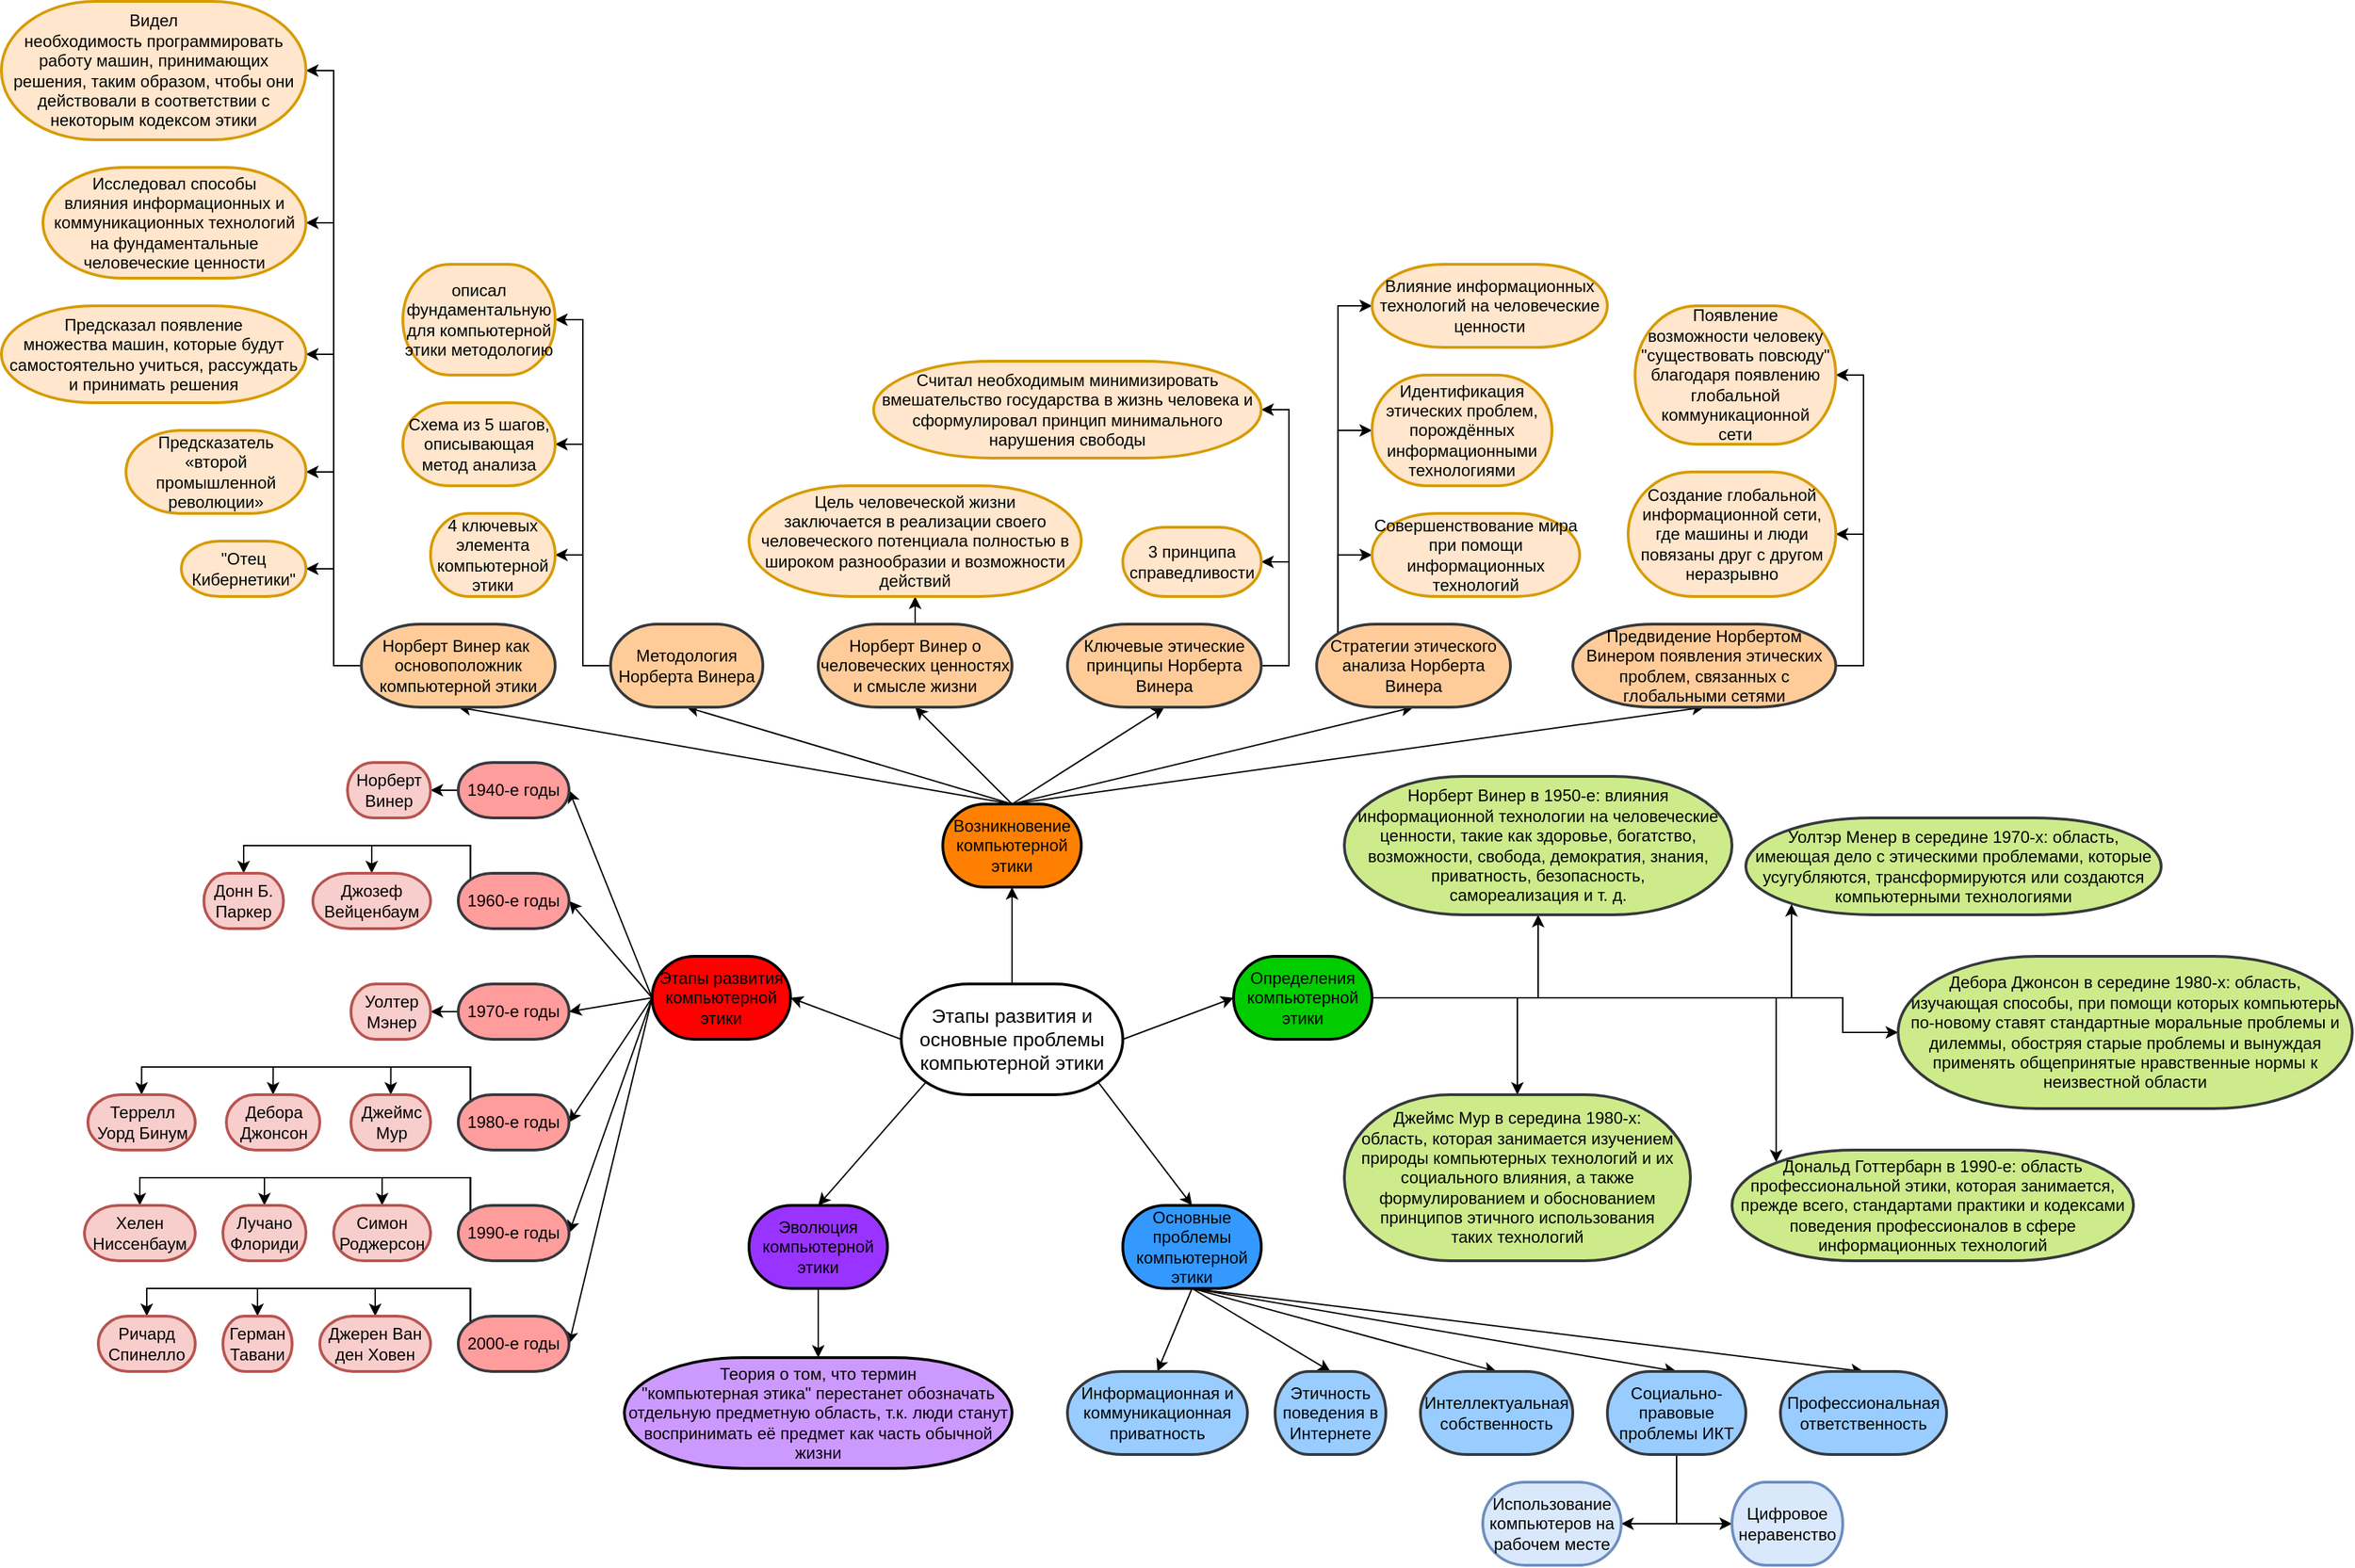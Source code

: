 <mxfile type="github" version="12.4.3" pages="1">
  <diagram id="Xce3-qtlXA6PK7jgvRLK" name="Page-1">
    <mxGraphModel grid="1" dx="3118" dy="2120" gridSize="10" guides="1" tooltips="1" connect="1" arrows="1" fold="1" page="1" pageScale="1" pageWidth="2336" pageHeight="1654" math="0" shadow="0">
      <root>
        <mxCell id="0"/>
        <mxCell id="1" parent="0"/>
        <mxCell id="m4HbFXniarb6c-HBJ8Ap-7" parent="1" style="rounded=0;orthogonalLoop=1;jettySize=auto;html=1;exitX=1;exitY=0.5;exitDx=0;exitDy=0;exitPerimeter=0;entryX=0;entryY=0.5;entryDx=0;entryDy=0;entryPerimeter=0;" target="m4HbFXniarb6c-HBJ8Ap-4" source="m4HbFXniarb6c-HBJ8Ap-1" edge="1">
          <mxGeometry as="geometry" relative="1"/>
        </mxCell>
        <mxCell id="m4HbFXniarb6c-HBJ8Ap-8" parent="1" style="edgeStyle=none;rounded=0;orthogonalLoop=1;jettySize=auto;html=1;exitX=0.89;exitY=0.89;exitDx=0;exitDy=0;exitPerimeter=0;entryX=0.5;entryY=0;entryDx=0;entryDy=0;entryPerimeter=0;" target="m4HbFXniarb6c-HBJ8Ap-6" source="m4HbFXniarb6c-HBJ8Ap-1" edge="1">
          <mxGeometry as="geometry" relative="1"/>
        </mxCell>
        <mxCell id="m4HbFXniarb6c-HBJ8Ap-9" parent="1" style="edgeStyle=none;rounded=0;orthogonalLoop=1;jettySize=auto;html=1;exitX=0.11;exitY=0.89;exitDx=0;exitDy=0;exitPerimeter=0;entryX=0.5;entryY=0;entryDx=0;entryDy=0;entryPerimeter=0;" target="m4HbFXniarb6c-HBJ8Ap-5" source="m4HbFXniarb6c-HBJ8Ap-1" edge="1">
          <mxGeometry as="geometry" relative="1"/>
        </mxCell>
        <mxCell id="m4HbFXniarb6c-HBJ8Ap-10" parent="1" style="edgeStyle=none;rounded=0;orthogonalLoop=1;jettySize=auto;html=1;exitX=0;exitY=0.5;exitDx=0;exitDy=0;exitPerimeter=0;entryX=1;entryY=0.5;entryDx=0;entryDy=0;entryPerimeter=0;" target="m4HbFXniarb6c-HBJ8Ap-3" source="m4HbFXniarb6c-HBJ8Ap-1" edge="1">
          <mxGeometry as="geometry" relative="1"/>
        </mxCell>
        <mxCell id="m4HbFXniarb6c-HBJ8Ap-11" parent="1" style="edgeStyle=none;rounded=0;orthogonalLoop=1;jettySize=auto;html=1;exitX=0.5;exitY=0;exitDx=0;exitDy=0;exitPerimeter=0;entryX=0.5;entryY=1;entryDx=0;entryDy=0;entryPerimeter=0;" target="m4HbFXniarb6c-HBJ8Ap-2" source="m4HbFXniarb6c-HBJ8Ap-1" edge="1">
          <mxGeometry as="geometry" relative="1"/>
        </mxCell>
        <mxCell id="m4HbFXniarb6c-HBJ8Ap-1" value="&lt;font style=&quot;font-size: 14px&quot;&gt;Этапы развития и основные проблемы компьютерной этики&lt;/font&gt;" parent="1" vertex="1" style="strokeWidth=2;html=1;shape=mxgraph.flowchart.terminator;whiteSpace=wrap;">
          <mxGeometry as="geometry" height="80" width="160" y="160" x="320"/>
        </mxCell>
        <mxCell id="m4HbFXniarb6c-HBJ8Ap-31" parent="1" style="edgeStyle=none;rounded=0;orthogonalLoop=1;jettySize=auto;html=1;exitX=0.5;exitY=0;exitDx=0;exitDy=0;exitPerimeter=0;entryX=0.5;entryY=1;entryDx=0;entryDy=0;entryPerimeter=0;" target="m4HbFXniarb6c-HBJ8Ap-30" source="m4HbFXniarb6c-HBJ8Ap-2" edge="1">
          <mxGeometry as="geometry" relative="1"/>
        </mxCell>
        <mxCell id="m4HbFXniarb6c-HBJ8Ap-32" parent="1" style="edgeStyle=none;rounded=0;orthogonalLoop=1;jettySize=auto;html=1;exitX=0.5;exitY=0;exitDx=0;exitDy=0;exitPerimeter=0;entryX=0.5;entryY=1;entryDx=0;entryDy=0;entryPerimeter=0;" target="m4HbFXniarb6c-HBJ8Ap-25" source="m4HbFXniarb6c-HBJ8Ap-2" edge="1">
          <mxGeometry as="geometry" relative="1"/>
        </mxCell>
        <mxCell id="m4HbFXniarb6c-HBJ8Ap-33" parent="1" style="edgeStyle=none;rounded=0;orthogonalLoop=1;jettySize=auto;html=1;exitX=0.5;exitY=0;exitDx=0;exitDy=0;exitPerimeter=0;entryX=0.5;entryY=1;entryDx=0;entryDy=0;entryPerimeter=0;" target="m4HbFXniarb6c-HBJ8Ap-26" source="m4HbFXniarb6c-HBJ8Ap-2" edge="1">
          <mxGeometry as="geometry" relative="1"/>
        </mxCell>
        <mxCell id="m4HbFXniarb6c-HBJ8Ap-34" parent="1" style="edgeStyle=none;rounded=0;orthogonalLoop=1;jettySize=auto;html=1;exitX=0.5;exitY=0;exitDx=0;exitDy=0;exitPerimeter=0;entryX=0.5;entryY=1;entryDx=0;entryDy=0;entryPerimeter=0;" target="m4HbFXniarb6c-HBJ8Ap-27" source="m4HbFXniarb6c-HBJ8Ap-2" edge="1">
          <mxGeometry as="geometry" relative="1"/>
        </mxCell>
        <mxCell id="m4HbFXniarb6c-HBJ8Ap-35" parent="1" style="edgeStyle=none;rounded=0;orthogonalLoop=1;jettySize=auto;html=1;exitX=0.5;exitY=0;exitDx=0;exitDy=0;exitPerimeter=0;entryX=0.5;entryY=1;entryDx=0;entryDy=0;entryPerimeter=0;" target="m4HbFXniarb6c-HBJ8Ap-28" source="m4HbFXniarb6c-HBJ8Ap-2" edge="1">
          <mxGeometry as="geometry" relative="1"/>
        </mxCell>
        <mxCell id="m4HbFXniarb6c-HBJ8Ap-36" parent="1" style="edgeStyle=none;rounded=0;orthogonalLoop=1;jettySize=auto;html=1;exitX=0.5;exitY=0;exitDx=0;exitDy=0;exitPerimeter=0;entryX=0.5;entryY=1;entryDx=0;entryDy=0;entryPerimeter=0;" target="m4HbFXniarb6c-HBJ8Ap-29" source="m4HbFXniarb6c-HBJ8Ap-2" edge="1">
          <mxGeometry as="geometry" relative="1"/>
        </mxCell>
        <mxCell id="m4HbFXniarb6c-HBJ8Ap-2" value="Возникновение компьютерной этики" parent="1" vertex="1" style="strokeWidth=2;html=1;shape=mxgraph.flowchart.terminator;whiteSpace=wrap;fillColor=#FF8000;">
          <mxGeometry as="geometry" height="60" width="100" y="30" x="350"/>
        </mxCell>
        <mxCell id="m4HbFXniarb6c-HBJ8Ap-19" parent="1" style="edgeStyle=none;rounded=0;orthogonalLoop=1;jettySize=auto;html=1;exitX=0;exitY=0.5;exitDx=0;exitDy=0;exitPerimeter=0;entryX=1;entryY=0.5;entryDx=0;entryDy=0;entryPerimeter=0;" target="m4HbFXniarb6c-HBJ8Ap-15" source="m4HbFXniarb6c-HBJ8Ap-3" edge="1">
          <mxGeometry as="geometry" relative="1"/>
        </mxCell>
        <mxCell id="m4HbFXniarb6c-HBJ8Ap-20" parent="1" style="edgeStyle=none;rounded=0;orthogonalLoop=1;jettySize=auto;html=1;exitX=0;exitY=0.5;exitDx=0;exitDy=0;exitPerimeter=0;entryX=1;entryY=0.5;entryDx=0;entryDy=0;entryPerimeter=0;" target="m4HbFXniarb6c-HBJ8Ap-12" source="m4HbFXniarb6c-HBJ8Ap-3" edge="1">
          <mxGeometry as="geometry" relative="1"/>
        </mxCell>
        <mxCell id="m4HbFXniarb6c-HBJ8Ap-21" parent="1" style="edgeStyle=none;rounded=0;orthogonalLoop=1;jettySize=auto;html=1;exitX=0;exitY=0.5;exitDx=0;exitDy=0;exitPerimeter=0;entryX=1;entryY=0.5;entryDx=0;entryDy=0;entryPerimeter=0;" target="m4HbFXniarb6c-HBJ8Ap-14" source="m4HbFXniarb6c-HBJ8Ap-3" edge="1">
          <mxGeometry as="geometry" relative="1"/>
        </mxCell>
        <mxCell id="m4HbFXniarb6c-HBJ8Ap-22" parent="1" style="edgeStyle=none;rounded=0;orthogonalLoop=1;jettySize=auto;html=1;exitX=0;exitY=0.5;exitDx=0;exitDy=0;exitPerimeter=0;entryX=1;entryY=0.5;entryDx=0;entryDy=0;entryPerimeter=0;" target="m4HbFXniarb6c-HBJ8Ap-16" source="m4HbFXniarb6c-HBJ8Ap-3" edge="1">
          <mxGeometry as="geometry" relative="1"/>
        </mxCell>
        <mxCell id="m4HbFXniarb6c-HBJ8Ap-23" parent="1" style="edgeStyle=none;rounded=0;orthogonalLoop=1;jettySize=auto;html=1;exitX=0;exitY=0.5;exitDx=0;exitDy=0;exitPerimeter=0;entryX=1;entryY=0.5;entryDx=0;entryDy=0;entryPerimeter=0;" target="m4HbFXniarb6c-HBJ8Ap-17" source="m4HbFXniarb6c-HBJ8Ap-3" edge="1">
          <mxGeometry as="geometry" relative="1"/>
        </mxCell>
        <mxCell id="m4HbFXniarb6c-HBJ8Ap-24" parent="1" style="edgeStyle=none;rounded=0;orthogonalLoop=1;jettySize=auto;html=1;exitX=0;exitY=0.5;exitDx=0;exitDy=0;exitPerimeter=0;entryX=1;entryY=0.5;entryDx=0;entryDy=0;entryPerimeter=0;" target="m4HbFXniarb6c-HBJ8Ap-13" source="m4HbFXniarb6c-HBJ8Ap-3" edge="1">
          <mxGeometry as="geometry" relative="1"/>
        </mxCell>
        <mxCell id="m4HbFXniarb6c-HBJ8Ap-3" value="Этапы развития компьютерной этики" parent="1" vertex="1" style="strokeWidth=2;html=1;shape=mxgraph.flowchart.terminator;whiteSpace=wrap;fillColor=#FF0000;">
          <mxGeometry as="geometry" height="60" width="100" y="140" x="140"/>
        </mxCell>
        <mxCell id="OkbivOEp-bvasjhVj9Z0-7" parent="1" style="edgeStyle=orthogonalEdgeStyle;rounded=0;orthogonalLoop=1;jettySize=auto;html=1;exitX=1;exitY=0.5;exitDx=0;exitDy=0;exitPerimeter=0;entryX=0.5;entryY=1;entryDx=0;entryDy=0;entryPerimeter=0;" target="OkbivOEp-bvasjhVj9Z0-1" source="m4HbFXniarb6c-HBJ8Ap-4" edge="1">
          <mxGeometry as="geometry" relative="1"/>
        </mxCell>
        <mxCell id="OkbivOEp-bvasjhVj9Z0-8" parent="1" style="edgeStyle=orthogonalEdgeStyle;rounded=0;orthogonalLoop=1;jettySize=auto;html=1;exitX=1;exitY=0.5;exitDx=0;exitDy=0;exitPerimeter=0;entryX=0.5;entryY=0;entryDx=0;entryDy=0;entryPerimeter=0;" target="OkbivOEp-bvasjhVj9Z0-2" source="m4HbFXniarb6c-HBJ8Ap-4" edge="1">
          <mxGeometry as="geometry" relative="1"/>
        </mxCell>
        <mxCell id="OkbivOEp-bvasjhVj9Z0-9" parent="1" style="edgeStyle=orthogonalEdgeStyle;rounded=0;orthogonalLoop=1;jettySize=auto;html=1;exitX=1;exitY=0.5;exitDx=0;exitDy=0;exitPerimeter=0;entryX=0.11;entryY=0.89;entryDx=0;entryDy=0;entryPerimeter=0;" target="OkbivOEp-bvasjhVj9Z0-5" source="m4HbFXniarb6c-HBJ8Ap-4" edge="1">
          <mxGeometry as="geometry" relative="1"/>
        </mxCell>
        <mxCell id="OkbivOEp-bvasjhVj9Z0-10" parent="1" style="edgeStyle=orthogonalEdgeStyle;rounded=0;orthogonalLoop=1;jettySize=auto;html=1;exitX=1;exitY=0.5;exitDx=0;exitDy=0;exitPerimeter=0;entryX=0.11;entryY=0.11;entryDx=0;entryDy=0;entryPerimeter=0;" target="OkbivOEp-bvasjhVj9Z0-3" source="m4HbFXniarb6c-HBJ8Ap-4" edge="1">
          <mxGeometry as="geometry" relative="1"/>
        </mxCell>
        <mxCell id="OkbivOEp-bvasjhVj9Z0-11" parent="1" style="edgeStyle=orthogonalEdgeStyle;rounded=0;orthogonalLoop=1;jettySize=auto;html=1;exitX=1;exitY=0.5;exitDx=0;exitDy=0;exitPerimeter=0;entryX=0;entryY=0.5;entryDx=0;entryDy=0;entryPerimeter=0;" target="OkbivOEp-bvasjhVj9Z0-4" source="m4HbFXniarb6c-HBJ8Ap-4" edge="1">
          <mxGeometry as="geometry" relative="1">
            <Array as="points">
              <mxPoint y="170" x="1000"/>
              <mxPoint y="195" x="1000"/>
            </Array>
          </mxGeometry>
        </mxCell>
        <mxCell id="m4HbFXniarb6c-HBJ8Ap-4" value="Определения компьютерной этики" parent="1" vertex="1" style="strokeWidth=2;html=1;shape=mxgraph.flowchart.terminator;whiteSpace=wrap;fillColor=#00CC00;">
          <mxGeometry as="geometry" height="60" width="100" y="140" x="560"/>
        </mxCell>
        <mxCell id="OkbivOEp-bvasjhVj9Z0-13" parent="1" style="edgeStyle=orthogonalEdgeStyle;rounded=0;orthogonalLoop=1;jettySize=auto;html=1;exitX=0.5;exitY=1;exitDx=0;exitDy=0;exitPerimeter=0;entryX=0.5;entryY=0;entryDx=0;entryDy=0;entryPerimeter=0;" target="OkbivOEp-bvasjhVj9Z0-12" source="m4HbFXniarb6c-HBJ8Ap-5" edge="1">
          <mxGeometry as="geometry" relative="1"/>
        </mxCell>
        <mxCell id="m4HbFXniarb6c-HBJ8Ap-5" value="Эволюция компьютерной этики" parent="1" vertex="1" style="strokeWidth=2;html=1;shape=mxgraph.flowchart.terminator;whiteSpace=wrap;fillColor=#9933FF;">
          <mxGeometry as="geometry" height="60" width="100" y="320" x="210"/>
        </mxCell>
        <mxCell id="m4HbFXniarb6c-HBJ8Ap-42" parent="1" style="edgeStyle=none;rounded=0;orthogonalLoop=1;jettySize=auto;html=1;exitX=0.5;exitY=1;exitDx=0;exitDy=0;exitPerimeter=0;entryX=0.5;entryY=0;entryDx=0;entryDy=0;entryPerimeter=0;" target="m4HbFXniarb6c-HBJ8Ap-40" source="m4HbFXniarb6c-HBJ8Ap-6" edge="1">
          <mxGeometry as="geometry" relative="1"/>
        </mxCell>
        <mxCell id="m4HbFXniarb6c-HBJ8Ap-43" parent="1" style="edgeStyle=none;rounded=0;orthogonalLoop=1;jettySize=auto;html=1;exitX=0.5;exitY=1;exitDx=0;exitDy=0;exitPerimeter=0;entryX=0.5;entryY=0;entryDx=0;entryDy=0;entryPerimeter=0;" target="m4HbFXniarb6c-HBJ8Ap-41" source="m4HbFXniarb6c-HBJ8Ap-6" edge="1">
          <mxGeometry as="geometry" relative="1"/>
        </mxCell>
        <mxCell id="m4HbFXniarb6c-HBJ8Ap-44" parent="1" style="edgeStyle=none;rounded=0;orthogonalLoop=1;jettySize=auto;html=1;exitX=0.5;exitY=1;exitDx=0;exitDy=0;exitPerimeter=0;entryX=0.5;entryY=0;entryDx=0;entryDy=0;entryPerimeter=0;" target="m4HbFXniarb6c-HBJ8Ap-38" source="m4HbFXniarb6c-HBJ8Ap-6" edge="1">
          <mxGeometry as="geometry" relative="1"/>
        </mxCell>
        <mxCell id="m4HbFXniarb6c-HBJ8Ap-45" parent="1" style="edgeStyle=none;rounded=0;orthogonalLoop=1;jettySize=auto;html=1;exitX=0.5;exitY=1;exitDx=0;exitDy=0;exitPerimeter=0;entryX=0.5;entryY=0;entryDx=0;entryDy=0;entryPerimeter=0;" target="m4HbFXniarb6c-HBJ8Ap-37" source="m4HbFXniarb6c-HBJ8Ap-6" edge="1">
          <mxGeometry as="geometry" relative="1"/>
        </mxCell>
        <mxCell id="m4HbFXniarb6c-HBJ8Ap-46" parent="1" style="edgeStyle=none;rounded=0;orthogonalLoop=1;jettySize=auto;html=1;exitX=0.5;exitY=1;exitDx=0;exitDy=0;exitPerimeter=0;entryX=0.5;entryY=0;entryDx=0;entryDy=0;entryPerimeter=0;" target="m4HbFXniarb6c-HBJ8Ap-39" source="m4HbFXniarb6c-HBJ8Ap-6" edge="1">
          <mxGeometry as="geometry" relative="1"/>
        </mxCell>
        <mxCell id="m4HbFXniarb6c-HBJ8Ap-6" value="Основные проблемы компьютерной этики" parent="1" vertex="1" style="strokeWidth=2;html=1;shape=mxgraph.flowchart.terminator;whiteSpace=wrap;fillColor=#3399FF;">
          <mxGeometry as="geometry" height="60" width="100" y="320" x="480"/>
        </mxCell>
        <mxCell id="SRQ7N_bruoOHTrNDYPCM-39" parent="1" style="edgeStyle=orthogonalEdgeStyle;rounded=0;orthogonalLoop=1;jettySize=auto;html=1;exitX=0.11;exitY=0.11;exitDx=0;exitDy=0;exitPerimeter=0;entryX=0.5;entryY=0;entryDx=0;entryDy=0;entryPerimeter=0;" target="SRQ7N_bruoOHTrNDYPCM-36" source="m4HbFXniarb6c-HBJ8Ap-12" edge="1">
          <mxGeometry as="geometry" relative="1">
            <Array as="points">
              <mxPoint y="60" x="9"/>
              <mxPoint y="60" x="-62"/>
            </Array>
          </mxGeometry>
        </mxCell>
        <mxCell id="SRQ7N_bruoOHTrNDYPCM-40" parent="1" style="edgeStyle=orthogonalEdgeStyle;rounded=0;orthogonalLoop=1;jettySize=auto;html=1;exitX=0.11;exitY=0.11;exitDx=0;exitDy=0;exitPerimeter=0;entryX=0.5;entryY=0;entryDx=0;entryDy=0;entryPerimeter=0;" target="SRQ7N_bruoOHTrNDYPCM-34" source="m4HbFXniarb6c-HBJ8Ap-12" edge="1">
          <mxGeometry as="geometry" relative="1">
            <Array as="points">
              <mxPoint y="60" x="9"/>
              <mxPoint y="60" x="-155"/>
            </Array>
          </mxGeometry>
        </mxCell>
        <mxCell id="m4HbFXniarb6c-HBJ8Ap-12" value="1960-е годы" parent="1" vertex="1" style="strokeWidth=2;html=1;shape=mxgraph.flowchart.terminator;whiteSpace=wrap;fillColor=#FF9C9C;strokeColor=#36393d;">
          <mxGeometry as="geometry" height="40" width="80" y="80"/>
        </mxCell>
        <mxCell id="SRQ7N_bruoOHTrNDYPCM-65" parent="1" style="edgeStyle=orthogonalEdgeStyle;rounded=0;orthogonalLoop=1;jettySize=auto;html=1;exitX=0.11;exitY=0.11;exitDx=0;exitDy=0;exitPerimeter=0;entryX=0.5;entryY=0;entryDx=0;entryDy=0;entryPerimeter=0;" target="SRQ7N_bruoOHTrNDYPCM-56" source="m4HbFXniarb6c-HBJ8Ap-13" edge="1">
          <mxGeometry as="geometry" relative="1">
            <Array as="points">
              <mxPoint y="380" x="9"/>
              <mxPoint y="380" x="-60"/>
            </Array>
          </mxGeometry>
        </mxCell>
        <mxCell id="SRQ7N_bruoOHTrNDYPCM-66" parent="1" style="edgeStyle=orthogonalEdgeStyle;rounded=0;orthogonalLoop=1;jettySize=auto;html=1;exitX=0.11;exitY=0.11;exitDx=0;exitDy=0;exitPerimeter=0;entryX=0.5;entryY=0;entryDx=0;entryDy=0;entryPerimeter=0;" target="SRQ7N_bruoOHTrNDYPCM-57" source="m4HbFXniarb6c-HBJ8Ap-13" edge="1">
          <mxGeometry as="geometry" relative="1">
            <Array as="points">
              <mxPoint y="380" x="9"/>
              <mxPoint y="380" x="-145"/>
            </Array>
          </mxGeometry>
        </mxCell>
        <mxCell id="SRQ7N_bruoOHTrNDYPCM-67" parent="1" style="edgeStyle=orthogonalEdgeStyle;rounded=0;orthogonalLoop=1;jettySize=auto;html=1;exitX=0.11;exitY=0.11;exitDx=0;exitDy=0;exitPerimeter=0;entryX=0.5;entryY=0;entryDx=0;entryDy=0;entryPerimeter=0;" target="SRQ7N_bruoOHTrNDYPCM-58" source="m4HbFXniarb6c-HBJ8Ap-13" edge="1">
          <mxGeometry as="geometry" relative="1">
            <Array as="points">
              <mxPoint y="380" x="9"/>
              <mxPoint y="380" x="-225"/>
            </Array>
          </mxGeometry>
        </mxCell>
        <mxCell id="m4HbFXniarb6c-HBJ8Ap-13" value="2000-е годы" parent="1" vertex="1" style="strokeWidth=2;html=1;shape=mxgraph.flowchart.terminator;whiteSpace=wrap;fillColor=#FF9C9C;strokeColor=#36393d;">
          <mxGeometry as="geometry" height="40" width="80" y="400"/>
        </mxCell>
        <mxCell id="SRQ7N_bruoOHTrNDYPCM-41" parent="1" style="edgeStyle=orthogonalEdgeStyle;rounded=0;orthogonalLoop=1;jettySize=auto;html=1;exitX=0;exitY=0.5;exitDx=0;exitDy=0;exitPerimeter=0;entryX=1;entryY=0.5;entryDx=0;entryDy=0;entryPerimeter=0;" target="SRQ7N_bruoOHTrNDYPCM-37" source="m4HbFXniarb6c-HBJ8Ap-14" edge="1">
          <mxGeometry as="geometry" relative="1"/>
        </mxCell>
        <mxCell id="m4HbFXniarb6c-HBJ8Ap-14" value="1970-е годы" parent="1" vertex="1" style="strokeWidth=2;html=1;shape=mxgraph.flowchart.terminator;whiteSpace=wrap;fillColor=#FF9C9C;strokeColor=#36393d;">
          <mxGeometry as="geometry" height="40" width="80" y="160"/>
        </mxCell>
        <mxCell id="SRQ7N_bruoOHTrNDYPCM-38" parent="1" style="edgeStyle=orthogonalEdgeStyle;rounded=0;orthogonalLoop=1;jettySize=auto;html=1;exitX=0;exitY=0.5;exitDx=0;exitDy=0;exitPerimeter=0;entryX=1;entryY=0.5;entryDx=0;entryDy=0;entryPerimeter=0;" target="SRQ7N_bruoOHTrNDYPCM-35" source="m4HbFXniarb6c-HBJ8Ap-15" edge="1">
          <mxGeometry as="geometry" relative="1"/>
        </mxCell>
        <mxCell id="m4HbFXniarb6c-HBJ8Ap-15" value="1940-е годы" parent="1" vertex="1" style="strokeWidth=2;html=1;shape=mxgraph.flowchart.terminator;whiteSpace=wrap;fillColor=#FF9C9C;strokeColor=#36393d;">
          <mxGeometry as="geometry" height="40" width="80"/>
        </mxCell>
        <mxCell id="SRQ7N_bruoOHTrNDYPCM-44" parent="1" style="edgeStyle=orthogonalEdgeStyle;rounded=0;orthogonalLoop=1;jettySize=auto;html=1;exitX=0.11;exitY=0.11;exitDx=0;exitDy=0;exitPerimeter=0;entryX=0.5;entryY=0;entryDx=0;entryDy=0;entryPerimeter=0;" target="SRQ7N_bruoOHTrNDYPCM-42" source="m4HbFXniarb6c-HBJ8Ap-16" edge="1">
          <mxGeometry as="geometry" relative="1">
            <Array as="points">
              <mxPoint y="220" x="9"/>
              <mxPoint y="220" x="-49"/>
            </Array>
          </mxGeometry>
        </mxCell>
        <mxCell id="SRQ7N_bruoOHTrNDYPCM-45" parent="1" style="edgeStyle=orthogonalEdgeStyle;rounded=0;orthogonalLoop=1;jettySize=auto;html=1;exitX=0.11;exitY=0.11;exitDx=0;exitDy=0;exitPerimeter=0;entryX=0.5;entryY=0;entryDx=0;entryDy=0;entryPerimeter=0;" target="SRQ7N_bruoOHTrNDYPCM-43" source="m4HbFXniarb6c-HBJ8Ap-16" edge="1">
          <mxGeometry as="geometry" relative="1">
            <Array as="points">
              <mxPoint y="220" x="9"/>
              <mxPoint y="220" x="-134"/>
            </Array>
          </mxGeometry>
        </mxCell>
        <mxCell id="SRQ7N_bruoOHTrNDYPCM-50" parent="1" style="edgeStyle=orthogonalEdgeStyle;rounded=0;orthogonalLoop=1;jettySize=auto;html=1;exitX=0.11;exitY=0.11;exitDx=0;exitDy=0;exitPerimeter=0;entryX=0.5;entryY=0;entryDx=0;entryDy=0;entryPerimeter=0;" target="SRQ7N_bruoOHTrNDYPCM-47" source="m4HbFXniarb6c-HBJ8Ap-16" edge="1">
          <mxGeometry as="geometry" relative="1">
            <Array as="points">
              <mxPoint y="220" x="9"/>
              <mxPoint y="220" x="-229"/>
            </Array>
          </mxGeometry>
        </mxCell>
        <mxCell id="m4HbFXniarb6c-HBJ8Ap-16" value="1980-е годы" parent="1" vertex="1" style="strokeWidth=2;html=1;shape=mxgraph.flowchart.terminator;whiteSpace=wrap;fillColor=#FF9C9C;strokeColor=#36393d;">
          <mxGeometry as="geometry" height="40" width="80" y="240"/>
        </mxCell>
        <mxCell id="SRQ7N_bruoOHTrNDYPCM-62" parent="1" style="edgeStyle=orthogonalEdgeStyle;rounded=0;orthogonalLoop=1;jettySize=auto;html=1;exitX=0.11;exitY=0.11;exitDx=0;exitDy=0;exitPerimeter=0;entryX=0.5;entryY=0;entryDx=0;entryDy=0;entryPerimeter=0;" target="SRQ7N_bruoOHTrNDYPCM-51" source="m4HbFXniarb6c-HBJ8Ap-17" edge="1">
          <mxGeometry as="geometry" relative="1">
            <Array as="points">
              <mxPoint y="300" x="9"/>
              <mxPoint y="300" x="-55"/>
            </Array>
          </mxGeometry>
        </mxCell>
        <mxCell id="SRQ7N_bruoOHTrNDYPCM-63" parent="1" style="edgeStyle=orthogonalEdgeStyle;rounded=0;orthogonalLoop=1;jettySize=auto;html=1;exitX=0.11;exitY=0.11;exitDx=0;exitDy=0;exitPerimeter=0;entryX=0.5;entryY=0;entryDx=0;entryDy=0;entryPerimeter=0;" target="SRQ7N_bruoOHTrNDYPCM-54" source="m4HbFXniarb6c-HBJ8Ap-17" edge="1">
          <mxGeometry as="geometry" relative="1">
            <Array as="points">
              <mxPoint y="300" x="9"/>
              <mxPoint y="300" x="-140"/>
            </Array>
          </mxGeometry>
        </mxCell>
        <mxCell id="SRQ7N_bruoOHTrNDYPCM-64" parent="1" style="edgeStyle=orthogonalEdgeStyle;rounded=0;orthogonalLoop=1;jettySize=auto;html=1;exitX=0.11;exitY=0.11;exitDx=0;exitDy=0;exitPerimeter=0;entryX=0.5;entryY=0;entryDx=0;entryDy=0;entryPerimeter=0;" target="SRQ7N_bruoOHTrNDYPCM-55" source="m4HbFXniarb6c-HBJ8Ap-17" edge="1">
          <mxGeometry as="geometry" relative="1">
            <Array as="points">
              <mxPoint y="300" x="9"/>
              <mxPoint y="300" x="-230"/>
            </Array>
          </mxGeometry>
        </mxCell>
        <mxCell id="m4HbFXniarb6c-HBJ8Ap-17" value="1990-е годы" parent="1" vertex="1" style="strokeWidth=2;html=1;shape=mxgraph.flowchart.terminator;whiteSpace=wrap;fillColor=#FF9C9C;strokeColor=#36393d;">
          <mxGeometry as="geometry" height="40" width="80" y="320"/>
        </mxCell>
        <mxCell id="SRQ7N_bruoOHTrNDYPCM-12" parent="1" style="edgeStyle=orthogonalEdgeStyle;rounded=0;orthogonalLoop=1;jettySize=auto;html=1;exitX=0;exitY=0.5;exitDx=0;exitDy=0;exitPerimeter=0;entryX=1;entryY=0.5;entryDx=0;entryDy=0;entryPerimeter=0;" target="SRQ7N_bruoOHTrNDYPCM-11" source="m4HbFXniarb6c-HBJ8Ap-25" edge="1">
          <mxGeometry as="geometry" relative="1"/>
        </mxCell>
        <mxCell id="SRQ7N_bruoOHTrNDYPCM-14" parent="1" style="edgeStyle=orthogonalEdgeStyle;rounded=0;orthogonalLoop=1;jettySize=auto;html=1;exitX=0;exitY=0.5;exitDx=0;exitDy=0;exitPerimeter=0;entryX=1;entryY=0.5;entryDx=0;entryDy=0;entryPerimeter=0;" target="SRQ7N_bruoOHTrNDYPCM-13" source="m4HbFXniarb6c-HBJ8Ap-25" edge="1">
          <mxGeometry as="geometry" relative="1"/>
        </mxCell>
        <mxCell id="SRQ7N_bruoOHTrNDYPCM-16" parent="1" style="edgeStyle=orthogonalEdgeStyle;rounded=0;orthogonalLoop=1;jettySize=auto;html=1;exitX=0;exitY=0.5;exitDx=0;exitDy=0;exitPerimeter=0;entryX=1;entryY=0.5;entryDx=0;entryDy=0;entryPerimeter=0;" target="SRQ7N_bruoOHTrNDYPCM-15" source="m4HbFXniarb6c-HBJ8Ap-25" edge="1">
          <mxGeometry as="geometry" relative="1"/>
        </mxCell>
        <mxCell id="m4HbFXniarb6c-HBJ8Ap-25" value="Методология Норберта Винера" parent="1" vertex="1" style="strokeWidth=2;html=1;shape=mxgraph.flowchart.terminator;whiteSpace=wrap;fillColor=#ffcc99;strokeColor=#36393d;">
          <mxGeometry as="geometry" height="60" width="110" y="-100" x="110"/>
        </mxCell>
        <mxCell id="SRQ7N_bruoOHTrNDYPCM-19" parent="1" style="rounded=0;orthogonalLoop=1;jettySize=auto;html=1;exitX=0.5;exitY=0;exitDx=0;exitDy=0;exitPerimeter=0;entryX=0.5;entryY=1;entryDx=0;entryDy=0;entryPerimeter=0;" target="SRQ7N_bruoOHTrNDYPCM-17" source="m4HbFXniarb6c-HBJ8Ap-26" edge="1">
          <mxGeometry as="geometry" relative="1"/>
        </mxCell>
        <mxCell id="m4HbFXniarb6c-HBJ8Ap-26" value="Норберт Винер о человеческих ценностях и смысле жизни" parent="1" vertex="1" style="strokeWidth=2;html=1;shape=mxgraph.flowchart.terminator;whiteSpace=wrap;fillColor=#ffcc99;strokeColor=#36393d;">
          <mxGeometry as="geometry" height="60" width="140" y="-100" x="260"/>
        </mxCell>
        <mxCell id="SRQ7N_bruoOHTrNDYPCM-22" parent="1" style="edgeStyle=orthogonalEdgeStyle;rounded=0;orthogonalLoop=1;jettySize=auto;html=1;exitX=1;exitY=0.5;exitDx=0;exitDy=0;exitPerimeter=0;entryX=1;entryY=0.5;entryDx=0;entryDy=0;entryPerimeter=0;" target="SRQ7N_bruoOHTrNDYPCM-20" source="m4HbFXniarb6c-HBJ8Ap-27" edge="1">
          <mxGeometry as="geometry" relative="1"/>
        </mxCell>
        <mxCell id="SRQ7N_bruoOHTrNDYPCM-23" parent="1" style="edgeStyle=orthogonalEdgeStyle;rounded=0;orthogonalLoop=1;jettySize=auto;html=1;exitX=1;exitY=0.5;exitDx=0;exitDy=0;exitPerimeter=0;entryX=1;entryY=0.5;entryDx=0;entryDy=0;entryPerimeter=0;" target="SRQ7N_bruoOHTrNDYPCM-21" source="m4HbFXniarb6c-HBJ8Ap-27" edge="1">
          <mxGeometry as="geometry" relative="1"/>
        </mxCell>
        <mxCell id="m4HbFXniarb6c-HBJ8Ap-27" value="Ключевые этические принципы Норберта Винера" parent="1" vertex="1" style="strokeWidth=2;html=1;shape=mxgraph.flowchart.terminator;whiteSpace=wrap;fillColor=#ffcc99;strokeColor=#36393d;">
          <mxGeometry as="geometry" height="60" width="140" y="-100" x="440"/>
        </mxCell>
        <mxCell id="SRQ7N_bruoOHTrNDYPCM-27" parent="1" style="edgeStyle=orthogonalEdgeStyle;rounded=0;orthogonalLoop=1;jettySize=auto;html=1;exitX=0.11;exitY=0.11;exitDx=0;exitDy=0;exitPerimeter=0;entryX=0;entryY=0.5;entryDx=0;entryDy=0;entryPerimeter=0;" target="SRQ7N_bruoOHTrNDYPCM-24" source="m4HbFXniarb6c-HBJ8Ap-28" edge="1">
          <mxGeometry as="geometry" relative="1"/>
        </mxCell>
        <mxCell id="SRQ7N_bruoOHTrNDYPCM-28" parent="1" style="edgeStyle=orthogonalEdgeStyle;rounded=0;orthogonalLoop=1;jettySize=auto;html=1;exitX=0.11;exitY=0.11;exitDx=0;exitDy=0;exitPerimeter=0;entryX=0;entryY=0.5;entryDx=0;entryDy=0;entryPerimeter=0;" target="SRQ7N_bruoOHTrNDYPCM-25" source="m4HbFXniarb6c-HBJ8Ap-28" edge="1">
          <mxGeometry as="geometry" relative="1"/>
        </mxCell>
        <mxCell id="SRQ7N_bruoOHTrNDYPCM-29" parent="1" style="edgeStyle=orthogonalEdgeStyle;rounded=0;orthogonalLoop=1;jettySize=auto;html=1;exitX=0.11;exitY=0.11;exitDx=0;exitDy=0;exitPerimeter=0;entryX=0;entryY=0.5;entryDx=0;entryDy=0;entryPerimeter=0;" target="SRQ7N_bruoOHTrNDYPCM-26" source="m4HbFXniarb6c-HBJ8Ap-28" edge="1">
          <mxGeometry as="geometry" relative="1"/>
        </mxCell>
        <mxCell id="m4HbFXniarb6c-HBJ8Ap-28" value="Стратегии этического анализа Норберта Винера" parent="1" vertex="1" style="strokeWidth=2;html=1;shape=mxgraph.flowchart.terminator;whiteSpace=wrap;fillColor=#ffcc99;strokeColor=#36393d;">
          <mxGeometry as="geometry" height="60" width="140" y="-100" x="620"/>
        </mxCell>
        <mxCell id="SRQ7N_bruoOHTrNDYPCM-32" parent="1" style="edgeStyle=orthogonalEdgeStyle;rounded=0;orthogonalLoop=1;jettySize=auto;html=1;exitX=1;exitY=0.5;exitDx=0;exitDy=0;exitPerimeter=0;entryX=1;entryY=0.5;entryDx=0;entryDy=0;entryPerimeter=0;" target="SRQ7N_bruoOHTrNDYPCM-30" source="m4HbFXniarb6c-HBJ8Ap-29" edge="1">
          <mxGeometry as="geometry" relative="1"/>
        </mxCell>
        <mxCell id="SRQ7N_bruoOHTrNDYPCM-33" parent="1" style="edgeStyle=orthogonalEdgeStyle;rounded=0;orthogonalLoop=1;jettySize=auto;html=1;exitX=1;exitY=0.5;exitDx=0;exitDy=0;exitPerimeter=0;entryX=1;entryY=0.5;entryDx=0;entryDy=0;entryPerimeter=0;" target="SRQ7N_bruoOHTrNDYPCM-31" source="m4HbFXniarb6c-HBJ8Ap-29" edge="1">
          <mxGeometry as="geometry" relative="1"/>
        </mxCell>
        <mxCell id="m4HbFXniarb6c-HBJ8Ap-29" value="Предвидение Норбертом Винером появления этических&lt;br&gt;проблем, связанных с глобальными сетями" parent="1" vertex="1" style="strokeWidth=2;html=1;shape=mxgraph.flowchart.terminator;whiteSpace=wrap;fillColor=#ffcc99;strokeColor=#36393d;">
          <mxGeometry as="geometry" height="60" width="190" y="-100" x="805"/>
        </mxCell>
        <mxCell id="SRQ7N_bruoOHTrNDYPCM-6" parent="1" style="edgeStyle=orthogonalEdgeStyle;rounded=0;orthogonalLoop=1;jettySize=auto;html=1;exitX=0;exitY=0.5;exitDx=0;exitDy=0;exitPerimeter=0;entryX=1;entryY=0.5;entryDx=0;entryDy=0;entryPerimeter=0;" target="SRQ7N_bruoOHTrNDYPCM-1" source="m4HbFXniarb6c-HBJ8Ap-30" edge="1">
          <mxGeometry as="geometry" relative="1"/>
        </mxCell>
        <mxCell id="SRQ7N_bruoOHTrNDYPCM-7" parent="1" style="edgeStyle=orthogonalEdgeStyle;rounded=0;orthogonalLoop=1;jettySize=auto;html=1;exitX=0;exitY=0.5;exitDx=0;exitDy=0;exitPerimeter=0;entryX=1;entryY=0.5;entryDx=0;entryDy=0;entryPerimeter=0;" target="m4HbFXniarb6c-HBJ8Ap-47" source="m4HbFXniarb6c-HBJ8Ap-30" edge="1">
          <mxGeometry as="geometry" relative="1"/>
        </mxCell>
        <mxCell id="SRQ7N_bruoOHTrNDYPCM-8" parent="1" style="edgeStyle=orthogonalEdgeStyle;rounded=0;orthogonalLoop=1;jettySize=auto;html=1;exitX=0;exitY=0.5;exitDx=0;exitDy=0;exitPerimeter=0;entryX=1;entryY=0.5;entryDx=0;entryDy=0;entryPerimeter=0;" target="SRQ7N_bruoOHTrNDYPCM-5" source="m4HbFXniarb6c-HBJ8Ap-30" edge="1">
          <mxGeometry as="geometry" relative="1"/>
        </mxCell>
        <mxCell id="SRQ7N_bruoOHTrNDYPCM-9" parent="1" style="edgeStyle=orthogonalEdgeStyle;rounded=0;orthogonalLoop=1;jettySize=auto;html=1;exitX=0;exitY=0.5;exitDx=0;exitDy=0;exitPerimeter=0;entryX=1;entryY=0.5;entryDx=0;entryDy=0;entryPerimeter=0;" target="SRQ7N_bruoOHTrNDYPCM-2" source="m4HbFXniarb6c-HBJ8Ap-30" edge="1">
          <mxGeometry as="geometry" relative="1"/>
        </mxCell>
        <mxCell id="SRQ7N_bruoOHTrNDYPCM-10" parent="1" style="edgeStyle=orthogonalEdgeStyle;rounded=0;orthogonalLoop=1;jettySize=auto;html=1;exitX=0;exitY=0.5;exitDx=0;exitDy=0;exitPerimeter=0;entryX=1;entryY=0.5;entryDx=0;entryDy=0;entryPerimeter=0;" target="SRQ7N_bruoOHTrNDYPCM-3" source="m4HbFXniarb6c-HBJ8Ap-30" edge="1">
          <mxGeometry as="geometry" relative="1"/>
        </mxCell>
        <mxCell id="m4HbFXniarb6c-HBJ8Ap-30" value="Норберт Винер как&amp;nbsp; основоположник компьютерной этики" parent="1" vertex="1" style="strokeWidth=2;html=1;shape=mxgraph.flowchart.terminator;whiteSpace=wrap;fillColor=#ffcc99;strokeColor=#36393d;">
          <mxGeometry as="geometry" height="60" width="140" y="-100" x="-70"/>
        </mxCell>
        <mxCell id="m4HbFXniarb6c-HBJ8Ap-37" value="Этичность поведения в Интернете" parent="1" vertex="1" style="strokeWidth=2;html=1;shape=mxgraph.flowchart.terminator;whiteSpace=wrap;fillColor=#99CCFF;strokeColor=#36393d;">
          <mxGeometry as="geometry" height="60" width="80" y="440" x="590"/>
        </mxCell>
        <mxCell id="m4HbFXniarb6c-HBJ8Ap-38" value="Профессиональная ответственность" parent="1" vertex="1" style="strokeWidth=2;html=1;shape=mxgraph.flowchart.terminator;whiteSpace=wrap;fillColor=#99CCFF;strokeColor=#36393d;">
          <mxGeometry as="geometry" height="60" width="120" y="440" x="955"/>
        </mxCell>
        <mxCell id="m4HbFXniarb6c-HBJ8Ap-39" value="Информационная и коммуникационная приватность" parent="1" vertex="1" style="strokeWidth=2;html=1;shape=mxgraph.flowchart.terminator;whiteSpace=wrap;fillColor=#99CCFF;strokeColor=#36393d;">
          <mxGeometry as="geometry" height="60" width="130" y="440" x="440"/>
        </mxCell>
        <mxCell id="m4HbFXniarb6c-HBJ8Ap-40" value="Интеллектуальная собственность" parent="1" vertex="1" style="strokeWidth=2;html=1;shape=mxgraph.flowchart.terminator;whiteSpace=wrap;fillColor=#99CCFF;strokeColor=#36393d;">
          <mxGeometry as="geometry" height="60" width="110" y="440" x="695"/>
        </mxCell>
        <mxCell id="OkbivOEp-bvasjhVj9Z0-16" parent="1" style="edgeStyle=orthogonalEdgeStyle;rounded=0;orthogonalLoop=1;jettySize=auto;html=1;exitX=0.5;exitY=1;exitDx=0;exitDy=0;exitPerimeter=0;entryX=1;entryY=0.5;entryDx=0;entryDy=0;entryPerimeter=0;" target="OkbivOEp-bvasjhVj9Z0-14" source="m4HbFXniarb6c-HBJ8Ap-41" edge="1">
          <mxGeometry as="geometry" relative="1"/>
        </mxCell>
        <mxCell id="OkbivOEp-bvasjhVj9Z0-17" parent="1" style="edgeStyle=orthogonalEdgeStyle;rounded=0;orthogonalLoop=1;jettySize=auto;html=1;exitX=0.5;exitY=1;exitDx=0;exitDy=0;exitPerimeter=0;entryX=0;entryY=0.5;entryDx=0;entryDy=0;entryPerimeter=0;" target="OkbivOEp-bvasjhVj9Z0-15" source="m4HbFXniarb6c-HBJ8Ap-41" edge="1">
          <mxGeometry as="geometry" relative="1"/>
        </mxCell>
        <mxCell id="m4HbFXniarb6c-HBJ8Ap-41" value="Социально-правовые проблемы ИКТ" parent="1" vertex="1" style="strokeWidth=2;html=1;shape=mxgraph.flowchart.terminator;whiteSpace=wrap;fillColor=#99CCFF;strokeColor=#36393d;">
          <mxGeometry as="geometry" height="60" width="100" y="440" x="830"/>
        </mxCell>
        <mxCell id="m4HbFXniarb6c-HBJ8Ap-47" value="Предсказатель «второй промышленной революции»" parent="1" vertex="1" style="strokeWidth=2;html=1;shape=mxgraph.flowchart.terminator;whiteSpace=wrap;fillColor=#ffe6cc;strokeColor=#d79b00;">
          <mxGeometry as="geometry" height="60" width="130" y="-240" x="-240"/>
        </mxCell>
        <mxCell id="SRQ7N_bruoOHTrNDYPCM-1" value="&quot;Отец Кибернетики&quot;" parent="1" vertex="1" style="strokeWidth=2;html=1;shape=mxgraph.flowchart.terminator;whiteSpace=wrap;fillColor=#ffe6cc;strokeColor=#d79b00;">
          <mxGeometry as="geometry" height="40" width="90" y="-160" x="-200"/>
        </mxCell>
        <mxCell id="SRQ7N_bruoOHTrNDYPCM-2" value="Исследовал способы&lt;br&gt;влияния информационных и коммуникационных технологий на фундаментальные человеческие ценности" parent="1" vertex="1" style="strokeWidth=2;html=1;shape=mxgraph.flowchart.terminator;whiteSpace=wrap;fillColor=#ffe6cc;strokeColor=#d79b00;">
          <mxGeometry as="geometry" height="80" width="190" y="-430" x="-300"/>
        </mxCell>
        <mxCell id="SRQ7N_bruoOHTrNDYPCM-3" value="Видел необходимость&amp;nbsp;программировать работу машин, принимающих решения, таким образом, чтобы они действовали в соответствии с некоторым кодексом этики" parent="1" vertex="1" style="strokeWidth=2;html=1;shape=mxgraph.flowchart.terminator;whiteSpace=wrap;fillColor=#ffe6cc;strokeColor=#d79b00;">
          <mxGeometry as="geometry" height="100" width="220" y="-550" x="-330"/>
        </mxCell>
        <mxCell id="SRQ7N_bruoOHTrNDYPCM-5" value="Предсказал появление&lt;br&gt;множества машин, которые будут самостоятельно учиться, рассуждать и принимать решения" parent="1" vertex="1" style="strokeWidth=2;html=1;shape=mxgraph.flowchart.terminator;whiteSpace=wrap;fillColor=#ffe6cc;strokeColor=#d79b00;">
          <mxGeometry as="geometry" height="70" width="220" y="-330" x="-330"/>
        </mxCell>
        <mxCell id="SRQ7N_bruoOHTrNDYPCM-11" value="4 ключевых элемента компьютерной этики" parent="1" vertex="1" style="strokeWidth=2;html=1;shape=mxgraph.flowchart.terminator;whiteSpace=wrap;fillColor=#ffe6cc;strokeColor=#d79b00;">
          <mxGeometry as="geometry" height="60" width="90" y="-180" x="-20"/>
        </mxCell>
        <mxCell id="SRQ7N_bruoOHTrNDYPCM-13" value="Схема из 5 шагов, описывающая метод анализа" parent="1" vertex="1" style="strokeWidth=2;html=1;shape=mxgraph.flowchart.terminator;whiteSpace=wrap;fillColor=#ffe6cc;strokeColor=#d79b00;">
          <mxGeometry as="geometry" height="60" width="110" y="-260" x="-40"/>
        </mxCell>
        <mxCell id="SRQ7N_bruoOHTrNDYPCM-15" value="описал фундаментальную для компьютерной этики методологию" parent="1" vertex="1" style="strokeWidth=2;html=1;shape=mxgraph.flowchart.terminator;whiteSpace=wrap;fillColor=#ffe6cc;strokeColor=#d79b00;">
          <mxGeometry as="geometry" height="80" width="110" y="-360" x="-40"/>
        </mxCell>
        <mxCell id="SRQ7N_bruoOHTrNDYPCM-17" value="Цель человеческой жизни&lt;br&gt;заключается в реализации своего человеческого потенциала полностью в широком разнообразии и возможности действий" parent="1" vertex="1" style="strokeWidth=2;html=1;shape=mxgraph.flowchart.terminator;whiteSpace=wrap;fillColor=#ffe6cc;strokeColor=#d79b00;">
          <mxGeometry as="geometry" height="80" width="240" y="-200" x="210"/>
        </mxCell>
        <mxCell id="SRQ7N_bruoOHTrNDYPCM-20" value="3 принципа справедливости" parent="1" vertex="1" style="strokeWidth=2;html=1;shape=mxgraph.flowchart.terminator;whiteSpace=wrap;fillColor=#ffe6cc;strokeColor=#d79b00;">
          <mxGeometry as="geometry" height="50" width="100" y="-170" x="480"/>
        </mxCell>
        <mxCell id="SRQ7N_bruoOHTrNDYPCM-21" value="Считал необходимым минимизировать вмешательство государства в жизнь человека и сформулировал принцип минимального нарушения свободы" parent="1" vertex="1" style="strokeWidth=2;html=1;shape=mxgraph.flowchart.terminator;whiteSpace=wrap;fillColor=#ffe6cc;strokeColor=#d79b00;">
          <mxGeometry as="geometry" height="70" width="280" y="-290" x="300"/>
        </mxCell>
        <mxCell id="SRQ7N_bruoOHTrNDYPCM-24" value="Совершенствование мира при помощи информационных технологий" parent="1" vertex="1" style="strokeWidth=2;html=1;shape=mxgraph.flowchart.terminator;whiteSpace=wrap;fillColor=#ffe6cc;strokeColor=#d79b00;">
          <mxGeometry as="geometry" height="60" width="150" y="-180" x="660"/>
        </mxCell>
        <mxCell id="SRQ7N_bruoOHTrNDYPCM-25" value="Идентификация этических проблем, порождённых информационными технологиями" parent="1" vertex="1" style="strokeWidth=2;html=1;shape=mxgraph.flowchart.terminator;whiteSpace=wrap;fillColor=#ffe6cc;strokeColor=#d79b00;">
          <mxGeometry as="geometry" height="80" width="130" y="-280" x="660"/>
        </mxCell>
        <mxCell id="SRQ7N_bruoOHTrNDYPCM-26" value="Влияние информационных технологий на человеческие ценности" parent="1" vertex="1" style="strokeWidth=2;html=1;shape=mxgraph.flowchart.terminator;whiteSpace=wrap;fillColor=#ffe6cc;strokeColor=#d79b00;">
          <mxGeometry as="geometry" height="60" width="170" y="-360" x="660"/>
        </mxCell>
        <mxCell id="SRQ7N_bruoOHTrNDYPCM-30" value="Создание глобальной информационной сети, где машины и люди повязаны друг с другом неразрывно" parent="1" vertex="1" style="strokeWidth=2;html=1;shape=mxgraph.flowchart.terminator;whiteSpace=wrap;fillColor=#ffe6cc;strokeColor=#d79b00;">
          <mxGeometry as="geometry" height="90" width="150" y="-210" x="845"/>
        </mxCell>
        <mxCell id="SRQ7N_bruoOHTrNDYPCM-31" value="Появление&lt;br&gt;возможности человеку &quot;существовать повсюду&quot; благодаря появлению глобальной коммуникационной&lt;br&gt;сети" parent="1" vertex="1" style="strokeWidth=2;html=1;shape=mxgraph.flowchart.terminator;whiteSpace=wrap;fillColor=#ffe6cc;strokeColor=#d79b00;">
          <mxGeometry as="geometry" height="100" width="145" y="-330" x="850"/>
        </mxCell>
        <mxCell id="SRQ7N_bruoOHTrNDYPCM-34" value="Донн Б. Паркер" parent="1" vertex="1" style="strokeWidth=2;html=1;shape=mxgraph.flowchart.terminator;whiteSpace=wrap;fillColor=#f8cecc;strokeColor=#b85450;">
          <mxGeometry as="geometry" height="40" width="57.5" y="80" x="-183.75"/>
        </mxCell>
        <mxCell id="SRQ7N_bruoOHTrNDYPCM-35" value="Норберт Винер" parent="1" vertex="1" style="strokeWidth=2;html=1;shape=mxgraph.flowchart.terminator;whiteSpace=wrap;fillColor=#f8cecc;strokeColor=#b85450;">
          <mxGeometry as="geometry" height="40" width="60" x="-80"/>
        </mxCell>
        <mxCell id="SRQ7N_bruoOHTrNDYPCM-36" value="Джозеф Вейценбаум" parent="1" vertex="1" style="strokeWidth=2;html=1;shape=mxgraph.flowchart.terminator;whiteSpace=wrap;fillColor=#f8cecc;strokeColor=#b85450;">
          <mxGeometry as="geometry" height="40" width="85" y="80" x="-105"/>
        </mxCell>
        <mxCell id="SRQ7N_bruoOHTrNDYPCM-37" value="Уолтер Мэнер" parent="1" vertex="1" style="strokeWidth=2;html=1;shape=mxgraph.flowchart.terminator;whiteSpace=wrap;fillColor=#f8cecc;strokeColor=#b85450;">
          <mxGeometry as="geometry" height="40" width="57.5" y="160" x="-77.5"/>
        </mxCell>
        <mxCell id="SRQ7N_bruoOHTrNDYPCM-42" value="Джеймс Мур" parent="1" vertex="1" style="strokeWidth=2;html=1;shape=mxgraph.flowchart.terminator;whiteSpace=wrap;fillColor=#f8cecc;strokeColor=#b85450;">
          <mxGeometry as="geometry" height="40" width="57.5" y="240" x="-77.5"/>
        </mxCell>
        <mxCell id="SRQ7N_bruoOHTrNDYPCM-43" value="Дебора Джонсон" parent="1" vertex="1" style="strokeWidth=2;html=1;shape=mxgraph.flowchart.terminator;whiteSpace=wrap;fillColor=#f8cecc;strokeColor=#b85450;">
          <mxGeometry as="geometry" height="40" width="67.5" y="240" x="-167.5"/>
        </mxCell>
        <mxCell id="SRQ7N_bruoOHTrNDYPCM-47" value="Террелл Уорд Бинум" parent="1" vertex="1" style="strokeWidth=2;html=1;shape=mxgraph.flowchart.terminator;whiteSpace=wrap;fillColor=#f8cecc;strokeColor=#b85450;">
          <mxGeometry as="geometry" height="40" width="77.5" y="240" x="-267.5"/>
        </mxCell>
        <mxCell id="SRQ7N_bruoOHTrNDYPCM-51" value="Симон Роджерсон" parent="1" vertex="1" style="strokeWidth=2;html=1;shape=mxgraph.flowchart.terminator;whiteSpace=wrap;fillColor=#f8cecc;strokeColor=#b85450;">
          <mxGeometry as="geometry" height="40" width="70" y="320" x="-90"/>
        </mxCell>
        <mxCell id="SRQ7N_bruoOHTrNDYPCM-54" value="Лучано Флориди" parent="1" vertex="1" style="strokeWidth=2;html=1;shape=mxgraph.flowchart.terminator;whiteSpace=wrap;fillColor=#f8cecc;strokeColor=#b85450;">
          <mxGeometry as="geometry" height="40" width="60" y="320" x="-170"/>
        </mxCell>
        <mxCell id="SRQ7N_bruoOHTrNDYPCM-55" value="Хелен Ниссенбаум" parent="1" vertex="1" style="strokeWidth=2;html=1;shape=mxgraph.flowchart.terminator;whiteSpace=wrap;fillColor=#f8cecc;strokeColor=#b85450;">
          <mxGeometry as="geometry" height="40" width="80" y="320" x="-270"/>
        </mxCell>
        <mxCell id="SRQ7N_bruoOHTrNDYPCM-56" value="Джерен Ван ден Ховен" parent="1" vertex="1" style="strokeWidth=2;html=1;shape=mxgraph.flowchart.terminator;whiteSpace=wrap;fillColor=#f8cecc;strokeColor=#b85450;">
          <mxGeometry as="geometry" height="40" width="80" y="400" x="-100"/>
        </mxCell>
        <mxCell id="SRQ7N_bruoOHTrNDYPCM-57" value="Герман Тавани" parent="1" vertex="1" style="strokeWidth=2;html=1;shape=mxgraph.flowchart.terminator;whiteSpace=wrap;fillColor=#f8cecc;strokeColor=#b85450;">
          <mxGeometry as="geometry" height="40" width="50" y="400" x="-170"/>
        </mxCell>
        <mxCell id="SRQ7N_bruoOHTrNDYPCM-58" value="Ричард Спинелло" parent="1" vertex="1" style="strokeWidth=2;html=1;shape=mxgraph.flowchart.terminator;whiteSpace=wrap;fillColor=#f8cecc;strokeColor=#b85450;">
          <mxGeometry as="geometry" height="40" width="70" y="400" x="-260"/>
        </mxCell>
        <mxCell id="OkbivOEp-bvasjhVj9Z0-1" value="Норберт Винер в 1950-е:&amp;nbsp;влияния&lt;br&gt;информационной технологии на человеческие ценности, такие как здоровье, богатство, возможности, свобода, демократия, знания, приватность, безопасность,&lt;br&gt;самореализация и т. д." parent="1" vertex="1" style="strokeWidth=2;html=1;shape=mxgraph.flowchart.terminator;whiteSpace=wrap;fillColor=#cdeb8b;strokeColor=#36393d;">
          <mxGeometry as="geometry" height="100" width="280" y="10" x="640"/>
        </mxCell>
        <mxCell id="OkbivOEp-bvasjhVj9Z0-2" value="Джеймс Мур в середина 1980-х:&lt;br&gt;область, которая занимается изучением природы компьютерных технологий и их социального влияния, а также формулированием и обоснованием принципов этичного использования&lt;br&gt;таких технологий" parent="1" vertex="1" style="strokeWidth=2;html=1;shape=mxgraph.flowchart.terminator;whiteSpace=wrap;fillColor=#cdeb8b;strokeColor=#36393d;">
          <mxGeometry as="geometry" height="120" width="250" y="240" x="640"/>
        </mxCell>
        <mxCell id="OkbivOEp-bvasjhVj9Z0-3" value="Дональд Готтербарн в 1990-е:&amp;nbsp;область профессиональной этики, которая занимается, прежде всего, стандартами практики и кодексами поведения профессионалов в сфере информационных технологий" parent="1" vertex="1" style="strokeWidth=2;html=1;shape=mxgraph.flowchart.terminator;whiteSpace=wrap;fillColor=#cdeb8b;strokeColor=#36393d;">
          <mxGeometry as="geometry" height="80" width="290" y="280" x="920"/>
        </mxCell>
        <mxCell id="OkbivOEp-bvasjhVj9Z0-4" value="Дебора Джонсон в середине 1980-х:&amp;nbsp;область,&lt;br&gt;изучающая способы, при помощи которых компьютеры по-новому ставят стандартные моральные проблемы и дилеммы, обостряя старые проблемы и вынуждая применять общепринятые нравственные нормы к неизвестной области" parent="1" vertex="1" style="strokeWidth=2;html=1;shape=mxgraph.flowchart.terminator;whiteSpace=wrap;fillColor=#cdeb8b;strokeColor=#36393d;">
          <mxGeometry as="geometry" height="110" width="328" y="140" x="1040"/>
        </mxCell>
        <mxCell id="OkbivOEp-bvasjhVj9Z0-5" value="Уолтэр Менер в середине 1970-х:&amp;nbsp;область,&lt;br&gt;имеющая дело с этическими проблемами, которые усугубляются, трансформируются или создаются компьютерными технологиями" parent="1" vertex="1" style="strokeWidth=2;html=1;shape=mxgraph.flowchart.terminator;whiteSpace=wrap;fillColor=#cdeb8b;strokeColor=#36393d;">
          <mxGeometry as="geometry" height="70" width="300" y="40" x="930"/>
        </mxCell>
        <mxCell id="OkbivOEp-bvasjhVj9Z0-12" value="Теория о том, что термин&lt;br&gt;&quot;компьютерная этика&quot; перестанет обозначать отдельную предметную область, т.к. люди станут воспринимать её предмет как часть обычной жизни" parent="1" vertex="1" style="strokeWidth=2;html=1;shape=mxgraph.flowchart.terminator;whiteSpace=wrap;fillColor=#CC99FF;strokeColor=#000000;">
          <mxGeometry as="geometry" height="80" width="280" y="430" x="120"/>
        </mxCell>
        <mxCell id="OkbivOEp-bvasjhVj9Z0-14" value="Использование компьютеров на рабочем месте" parent="1" vertex="1" style="strokeWidth=2;html=1;shape=mxgraph.flowchart.terminator;whiteSpace=wrap;fillColor=#dae8fc;strokeColor=#6c8ebf;">
          <mxGeometry as="geometry" height="60" width="100" y="520" x="740"/>
        </mxCell>
        <mxCell id="OkbivOEp-bvasjhVj9Z0-15" value="Цифровое неравенство" parent="1" vertex="1" style="strokeWidth=2;html=1;shape=mxgraph.flowchart.terminator;whiteSpace=wrap;fillColor=#dae8fc;strokeColor=#6c8ebf;">
          <mxGeometry as="geometry" height="60" width="80" y="520" x="920"/>
        </mxCell>
      </root>
    </mxGraphModel>
  </diagram>
</mxfile>

